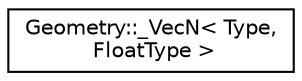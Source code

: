 digraph "Graphical Class Hierarchy"
{
  edge [fontname="Helvetica",fontsize="10",labelfontname="Helvetica",labelfontsize="10"];
  node [fontname="Helvetica",fontsize="10",shape=record];
  rankdir="LR";
  Node1 [label="Geometry::_VecN\< Type,\l FloatType \>",height=0.2,width=0.4,color="black", fillcolor="white", style="filled",URL="$classGeometry_1_1__VecN.html"];
}
